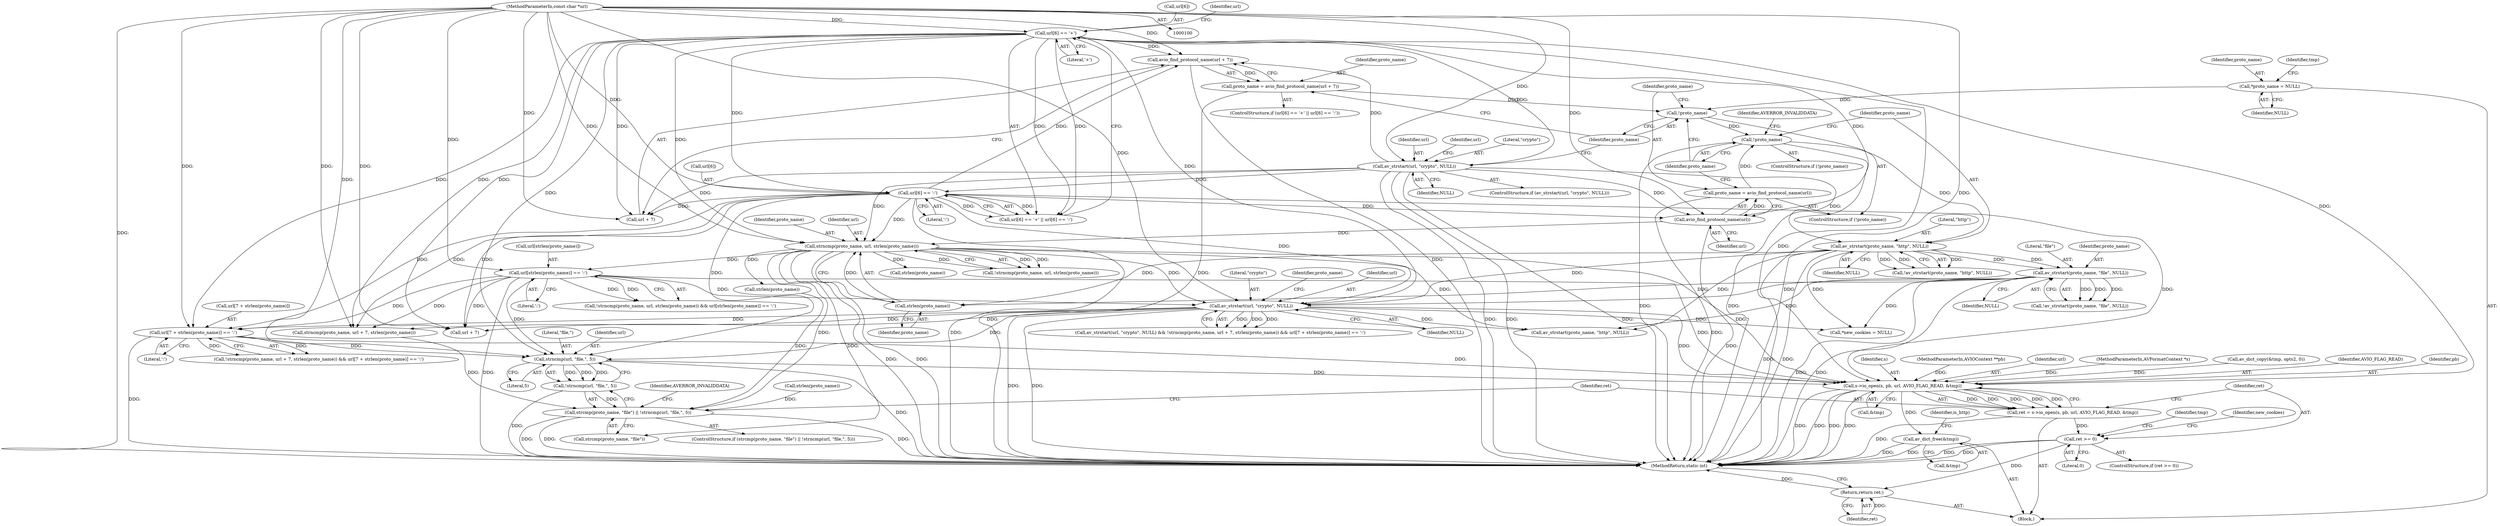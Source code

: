 digraph "0_FFmpeg_189ff4219644532bdfa7bab28dfedaee4d6d4021@pointer" {
"1000228" [label="(Call,strncmp(url, \"file,\", 5))"];
"1000141" [label="(Call,url[6] == '+')"];
"1000134" [label="(Call,av_strstart(url, \"crypto\", NULL))"];
"1000103" [label="(MethodParameterIn,const char *url)"];
"1000200" [label="(Call,av_strstart(url, \"crypto\", NULL))"];
"1000186" [label="(Call,strncmp(proto_name, url, strlen(proto_name)))"];
"1000189" [label="(Call,strlen(proto_name))"];
"1000177" [label="(Call,av_strstart(proto_name, \"file\", NULL))"];
"1000172" [label="(Call,av_strstart(proto_name, \"http\", NULL))"];
"1000165" [label="(Call,!proto_name)"];
"1000158" [label="(Call,!proto_name)"];
"1000151" [label="(Call,proto_name = avio_find_protocol_name(url + 7))"];
"1000153" [label="(Call,avio_find_protocol_name(url + 7))"];
"1000146" [label="(Call,url[6] == ':')"];
"1000119" [label="(Call,*proto_name = NULL)"];
"1000160" [label="(Call,proto_name = avio_find_protocol_name(url))"];
"1000162" [label="(Call,avio_find_protocol_name(url))"];
"1000191" [label="(Call,url[strlen(proto_name)] == ':')"];
"1000213" [label="(Call,url[7 + strlen(proto_name)] == ':')"];
"1000227" [label="(Call,!strncmp(url, \"file,\", 5))"];
"1000223" [label="(Call,strcmp(proto_name, \"file\") || !strncmp(url, \"file,\", 5))"];
"1000236" [label="(Call,s->io_open(s, pb, url, AVIO_FLAG_READ, &tmp))"];
"1000234" [label="(Call,ret = s->io_open(s, pb, url, AVIO_FLAG_READ, &tmp))"];
"1000244" [label="(Call,ret >= 0)"];
"1000300" [label="(Return,return ret;)"];
"1000288" [label="(Call,av_dict_free(&tmp))"];
"1000174" [label="(Literal,\"http\")"];
"1000235" [label="(Identifier,ret)"];
"1000146" [label="(Call,url[6] == ':')"];
"1000296" [label="(Call,av_strstart(proto_name, \"http\", NULL))"];
"1000234" [label="(Call,ret = s->io_open(s, pb, url, AVIO_FLAG_READ, &tmp))"];
"1000133" [label="(ControlStructure,if (av_strstart(url, \"crypto\", NULL)))"];
"1000213" [label="(Call,url[7 + strlen(proto_name)] == ':')"];
"1000173" [label="(Identifier,proto_name)"];
"1000243" [label="(ControlStructure,if (ret >= 0))"];
"1000237" [label="(Identifier,s)"];
"1000196" [label="(Literal,':')"];
"1000211" [label="(Call,strlen(proto_name))"];
"1000199" [label="(Call,av_strstart(url, \"crypto\", NULL) && !strncmp(proto_name, url + 7, strlen(proto_name)) && url[7 + strlen(proto_name)] == ':')"];
"1000171" [label="(Call,!av_strstart(proto_name, \"http\", NULL))"];
"1000227" [label="(Call,!strncmp(url, \"file,\", 5))"];
"1000143" [label="(Identifier,url)"];
"1000158" [label="(Call,!proto_name)"];
"1000220" [label="(Literal,':')"];
"1000236" [label="(Call,s->io_open(s, pb, url, AVIO_FLAG_READ, &tmp))"];
"1000140" [label="(Call,url[6] == '+' || url[6] == ':')"];
"1000102" [label="(MethodParameterIn,AVIOContext **pb)"];
"1000250" [label="(Identifier,new_cookies)"];
"1000151" [label="(Call,proto_name = avio_find_protocol_name(url + 7))"];
"1000218" [label="(Call,strlen(proto_name))"];
"1000208" [label="(Call,url + 7)"];
"1000125" [label="(Identifier,tmp)"];
"1000239" [label="(Identifier,url)"];
"1000301" [label="(Identifier,ret)"];
"1000206" [label="(Call,strncmp(proto_name, url + 7, strlen(proto_name)))"];
"1000190" [label="(Identifier,proto_name)"];
"1000179" [label="(Literal,\"file\")"];
"1000160" [label="(Call,proto_name = avio_find_protocol_name(url))"];
"1000244" [label="(Call,ret >= 0)"];
"1000120" [label="(Identifier,proto_name)"];
"1000191" [label="(Call,url[strlen(proto_name)] == ':')"];
"1000288" [label="(Call,av_dict_free(&tmp))"];
"1000136" [label="(Literal,\"crypto\")"];
"1000203" [label="(Identifier,NULL)"];
"1000101" [label="(MethodParameterIn,AVFormatContext *s)"];
"1000177" [label="(Call,av_strstart(proto_name, \"file\", NULL))"];
"1000180" [label="(Identifier,NULL)"];
"1000142" [label="(Call,url[6])"];
"1000153" [label="(Call,avio_find_protocol_name(url + 7))"];
"1000189" [label="(Call,strlen(proto_name))"];
"1000184" [label="(Call,!strncmp(proto_name, url, strlen(proto_name)) && url[strlen(proto_name)] == ':')"];
"1000230" [label="(Literal,\"file,\")"];
"1000163" [label="(Identifier,url)"];
"1000187" [label="(Identifier,proto_name)"];
"1000152" [label="(Identifier,proto_name)"];
"1000147" [label="(Call,url[6])"];
"1000141" [label="(Call,url[6] == '+')"];
"1000148" [label="(Identifier,url)"];
"1000229" [label="(Identifier,url)"];
"1000103" [label="(MethodParameterIn,const char *url)"];
"1000224" [label="(Call,strcmp(proto_name, \"file\"))"];
"1000223" [label="(Call,strcmp(proto_name, \"file\") || !strncmp(url, \"file,\", 5))"];
"1000128" [label="(Call,av_dict_copy(&tmp, opts2, 0))"];
"1000150" [label="(Literal,':')"];
"1000214" [label="(Call,url[7 + strlen(proto_name)])"];
"1000161" [label="(Identifier,proto_name)"];
"1000249" [label="(Call,*new_cookies = NULL)"];
"1000188" [label="(Identifier,url)"];
"1000240" [label="(Identifier,AVIO_FLAG_READ)"];
"1000165" [label="(Call,!proto_name)"];
"1000233" [label="(Identifier,AVERROR_INVALIDDATA)"];
"1000246" [label="(Literal,0)"];
"1000302" [label="(MethodReturn,static int)"];
"1000245" [label="(Identifier,ret)"];
"1000166" [label="(Identifier,proto_name)"];
"1000134" [label="(Call,av_strstart(url, \"crypto\", NULL))"];
"1000172" [label="(Call,av_strstart(proto_name, \"http\", NULL))"];
"1000202" [label="(Literal,\"crypto\")"];
"1000162" [label="(Call,avio_find_protocol_name(url))"];
"1000300" [label="(Return,return ret;)"];
"1000185" [label="(Call,!strncmp(proto_name, url, strlen(proto_name)))"];
"1000207" [label="(Identifier,proto_name)"];
"1000194" [label="(Call,strlen(proto_name))"];
"1000178" [label="(Identifier,proto_name)"];
"1000289" [label="(Call,&tmp)"];
"1000119" [label="(Call,*proto_name = NULL)"];
"1000231" [label="(Literal,5)"];
"1000175" [label="(Identifier,NULL)"];
"1000228" [label="(Call,strncmp(url, \"file,\", 5))"];
"1000204" [label="(Call,!strncmp(proto_name, url + 7, strlen(proto_name)) && url[7 + strlen(proto_name)] == ':')"];
"1000139" [label="(ControlStructure,if (url[6] == '+' || url[6] == ':'))"];
"1000186" [label="(Call,strncmp(proto_name, url, strlen(proto_name)))"];
"1000290" [label="(Identifier,tmp)"];
"1000192" [label="(Call,url[strlen(proto_name)])"];
"1000201" [label="(Identifier,url)"];
"1000176" [label="(Call,!av_strstart(proto_name, \"file\", NULL))"];
"1000137" [label="(Identifier,NULL)"];
"1000238" [label="(Identifier,pb)"];
"1000222" [label="(ControlStructure,if (strcmp(proto_name, \"file\") || !strncmp(url, \"file,\", 5)))"];
"1000157" [label="(ControlStructure,if (!proto_name))"];
"1000241" [label="(Call,&tmp)"];
"1000121" [label="(Identifier,NULL)"];
"1000159" [label="(Identifier,proto_name)"];
"1000154" [label="(Call,url + 7)"];
"1000292" [label="(Identifier,is_http)"];
"1000168" [label="(Identifier,AVERROR_INVALIDDATA)"];
"1000135" [label="(Identifier,url)"];
"1000107" [label="(Block,)"];
"1000164" [label="(ControlStructure,if (!proto_name))"];
"1000200" [label="(Call,av_strstart(url, \"crypto\", NULL))"];
"1000145" [label="(Literal,'+')"];
"1000228" -> "1000227"  [label="AST: "];
"1000228" -> "1000231"  [label="CFG: "];
"1000229" -> "1000228"  [label="AST: "];
"1000230" -> "1000228"  [label="AST: "];
"1000231" -> "1000228"  [label="AST: "];
"1000227" -> "1000228"  [label="CFG: "];
"1000228" -> "1000302"  [label="DDG: "];
"1000228" -> "1000227"  [label="DDG: "];
"1000228" -> "1000227"  [label="DDG: "];
"1000228" -> "1000227"  [label="DDG: "];
"1000141" -> "1000228"  [label="DDG: "];
"1000200" -> "1000228"  [label="DDG: "];
"1000213" -> "1000228"  [label="DDG: "];
"1000146" -> "1000228"  [label="DDG: "];
"1000191" -> "1000228"  [label="DDG: "];
"1000103" -> "1000228"  [label="DDG: "];
"1000228" -> "1000236"  [label="DDG: "];
"1000141" -> "1000140"  [label="AST: "];
"1000141" -> "1000145"  [label="CFG: "];
"1000142" -> "1000141"  [label="AST: "];
"1000145" -> "1000141"  [label="AST: "];
"1000148" -> "1000141"  [label="CFG: "];
"1000140" -> "1000141"  [label="CFG: "];
"1000141" -> "1000302"  [label="DDG: "];
"1000141" -> "1000140"  [label="DDG: "];
"1000141" -> "1000140"  [label="DDG: "];
"1000134" -> "1000141"  [label="DDG: "];
"1000103" -> "1000141"  [label="DDG: "];
"1000141" -> "1000146"  [label="DDG: "];
"1000141" -> "1000153"  [label="DDG: "];
"1000141" -> "1000154"  [label="DDG: "];
"1000141" -> "1000162"  [label="DDG: "];
"1000141" -> "1000186"  [label="DDG: "];
"1000141" -> "1000200"  [label="DDG: "];
"1000141" -> "1000206"  [label="DDG: "];
"1000141" -> "1000208"  [label="DDG: "];
"1000141" -> "1000213"  [label="DDG: "];
"1000141" -> "1000236"  [label="DDG: "];
"1000134" -> "1000133"  [label="AST: "];
"1000134" -> "1000137"  [label="CFG: "];
"1000135" -> "1000134"  [label="AST: "];
"1000136" -> "1000134"  [label="AST: "];
"1000137" -> "1000134"  [label="AST: "];
"1000143" -> "1000134"  [label="CFG: "];
"1000159" -> "1000134"  [label="CFG: "];
"1000134" -> "1000302"  [label="DDG: "];
"1000134" -> "1000302"  [label="DDG: "];
"1000134" -> "1000302"  [label="DDG: "];
"1000103" -> "1000134"  [label="DDG: "];
"1000134" -> "1000146"  [label="DDG: "];
"1000134" -> "1000153"  [label="DDG: "];
"1000134" -> "1000154"  [label="DDG: "];
"1000134" -> "1000162"  [label="DDG: "];
"1000134" -> "1000172"  [label="DDG: "];
"1000134" -> "1000186"  [label="DDG: "];
"1000103" -> "1000100"  [label="AST: "];
"1000103" -> "1000302"  [label="DDG: "];
"1000103" -> "1000146"  [label="DDG: "];
"1000103" -> "1000153"  [label="DDG: "];
"1000103" -> "1000154"  [label="DDG: "];
"1000103" -> "1000162"  [label="DDG: "];
"1000103" -> "1000186"  [label="DDG: "];
"1000103" -> "1000191"  [label="DDG: "];
"1000103" -> "1000200"  [label="DDG: "];
"1000103" -> "1000206"  [label="DDG: "];
"1000103" -> "1000208"  [label="DDG: "];
"1000103" -> "1000213"  [label="DDG: "];
"1000103" -> "1000236"  [label="DDG: "];
"1000200" -> "1000199"  [label="AST: "];
"1000200" -> "1000203"  [label="CFG: "];
"1000201" -> "1000200"  [label="AST: "];
"1000202" -> "1000200"  [label="AST: "];
"1000203" -> "1000200"  [label="AST: "];
"1000207" -> "1000200"  [label="CFG: "];
"1000199" -> "1000200"  [label="CFG: "];
"1000200" -> "1000302"  [label="DDG: "];
"1000200" -> "1000302"  [label="DDG: "];
"1000200" -> "1000199"  [label="DDG: "];
"1000200" -> "1000199"  [label="DDG: "];
"1000200" -> "1000199"  [label="DDG: "];
"1000186" -> "1000200"  [label="DDG: "];
"1000146" -> "1000200"  [label="DDG: "];
"1000191" -> "1000200"  [label="DDG: "];
"1000177" -> "1000200"  [label="DDG: "];
"1000172" -> "1000200"  [label="DDG: "];
"1000200" -> "1000206"  [label="DDG: "];
"1000200" -> "1000208"  [label="DDG: "];
"1000200" -> "1000213"  [label="DDG: "];
"1000200" -> "1000236"  [label="DDG: "];
"1000200" -> "1000249"  [label="DDG: "];
"1000200" -> "1000296"  [label="DDG: "];
"1000186" -> "1000185"  [label="AST: "];
"1000186" -> "1000189"  [label="CFG: "];
"1000187" -> "1000186"  [label="AST: "];
"1000188" -> "1000186"  [label="AST: "];
"1000189" -> "1000186"  [label="AST: "];
"1000185" -> "1000186"  [label="CFG: "];
"1000186" -> "1000302"  [label="DDG: "];
"1000186" -> "1000302"  [label="DDG: "];
"1000186" -> "1000185"  [label="DDG: "];
"1000186" -> "1000185"  [label="DDG: "];
"1000186" -> "1000185"  [label="DDG: "];
"1000189" -> "1000186"  [label="DDG: "];
"1000162" -> "1000186"  [label="DDG: "];
"1000146" -> "1000186"  [label="DDG: "];
"1000186" -> "1000191"  [label="DDG: "];
"1000186" -> "1000194"  [label="DDG: "];
"1000186" -> "1000211"  [label="DDG: "];
"1000186" -> "1000223"  [label="DDG: "];
"1000186" -> "1000224"  [label="DDG: "];
"1000186" -> "1000236"  [label="DDG: "];
"1000186" -> "1000296"  [label="DDG: "];
"1000189" -> "1000190"  [label="CFG: "];
"1000190" -> "1000189"  [label="AST: "];
"1000177" -> "1000189"  [label="DDG: "];
"1000172" -> "1000189"  [label="DDG: "];
"1000177" -> "1000176"  [label="AST: "];
"1000177" -> "1000180"  [label="CFG: "];
"1000178" -> "1000177"  [label="AST: "];
"1000179" -> "1000177"  [label="AST: "];
"1000180" -> "1000177"  [label="AST: "];
"1000176" -> "1000177"  [label="CFG: "];
"1000177" -> "1000302"  [label="DDG: "];
"1000177" -> "1000302"  [label="DDG: "];
"1000177" -> "1000176"  [label="DDG: "];
"1000177" -> "1000176"  [label="DDG: "];
"1000177" -> "1000176"  [label="DDG: "];
"1000172" -> "1000177"  [label="DDG: "];
"1000172" -> "1000177"  [label="DDG: "];
"1000177" -> "1000249"  [label="DDG: "];
"1000177" -> "1000296"  [label="DDG: "];
"1000172" -> "1000171"  [label="AST: "];
"1000172" -> "1000175"  [label="CFG: "];
"1000173" -> "1000172"  [label="AST: "];
"1000174" -> "1000172"  [label="AST: "];
"1000175" -> "1000172"  [label="AST: "];
"1000171" -> "1000172"  [label="CFG: "];
"1000172" -> "1000302"  [label="DDG: "];
"1000172" -> "1000302"  [label="DDG: "];
"1000172" -> "1000171"  [label="DDG: "];
"1000172" -> "1000171"  [label="DDG: "];
"1000172" -> "1000171"  [label="DDG: "];
"1000165" -> "1000172"  [label="DDG: "];
"1000172" -> "1000249"  [label="DDG: "];
"1000172" -> "1000296"  [label="DDG: "];
"1000165" -> "1000164"  [label="AST: "];
"1000165" -> "1000166"  [label="CFG: "];
"1000166" -> "1000165"  [label="AST: "];
"1000168" -> "1000165"  [label="CFG: "];
"1000173" -> "1000165"  [label="CFG: "];
"1000165" -> "1000302"  [label="DDG: "];
"1000165" -> "1000302"  [label="DDG: "];
"1000158" -> "1000165"  [label="DDG: "];
"1000160" -> "1000165"  [label="DDG: "];
"1000158" -> "1000157"  [label="AST: "];
"1000158" -> "1000159"  [label="CFG: "];
"1000159" -> "1000158"  [label="AST: "];
"1000161" -> "1000158"  [label="CFG: "];
"1000166" -> "1000158"  [label="CFG: "];
"1000151" -> "1000158"  [label="DDG: "];
"1000119" -> "1000158"  [label="DDG: "];
"1000151" -> "1000139"  [label="AST: "];
"1000151" -> "1000153"  [label="CFG: "];
"1000152" -> "1000151"  [label="AST: "];
"1000153" -> "1000151"  [label="AST: "];
"1000159" -> "1000151"  [label="CFG: "];
"1000151" -> "1000302"  [label="DDG: "];
"1000153" -> "1000151"  [label="DDG: "];
"1000153" -> "1000154"  [label="CFG: "];
"1000154" -> "1000153"  [label="AST: "];
"1000153" -> "1000302"  [label="DDG: "];
"1000146" -> "1000153"  [label="DDG: "];
"1000146" -> "1000140"  [label="AST: "];
"1000146" -> "1000150"  [label="CFG: "];
"1000147" -> "1000146"  [label="AST: "];
"1000150" -> "1000146"  [label="AST: "];
"1000140" -> "1000146"  [label="CFG: "];
"1000146" -> "1000302"  [label="DDG: "];
"1000146" -> "1000140"  [label="DDG: "];
"1000146" -> "1000140"  [label="DDG: "];
"1000146" -> "1000154"  [label="DDG: "];
"1000146" -> "1000162"  [label="DDG: "];
"1000146" -> "1000206"  [label="DDG: "];
"1000146" -> "1000208"  [label="DDG: "];
"1000146" -> "1000213"  [label="DDG: "];
"1000146" -> "1000236"  [label="DDG: "];
"1000119" -> "1000107"  [label="AST: "];
"1000119" -> "1000121"  [label="CFG: "];
"1000120" -> "1000119"  [label="AST: "];
"1000121" -> "1000119"  [label="AST: "];
"1000125" -> "1000119"  [label="CFG: "];
"1000160" -> "1000157"  [label="AST: "];
"1000160" -> "1000162"  [label="CFG: "];
"1000161" -> "1000160"  [label="AST: "];
"1000162" -> "1000160"  [label="AST: "];
"1000166" -> "1000160"  [label="CFG: "];
"1000160" -> "1000302"  [label="DDG: "];
"1000162" -> "1000160"  [label="DDG: "];
"1000162" -> "1000163"  [label="CFG: "];
"1000163" -> "1000162"  [label="AST: "];
"1000162" -> "1000302"  [label="DDG: "];
"1000191" -> "1000184"  [label="AST: "];
"1000191" -> "1000196"  [label="CFG: "];
"1000192" -> "1000191"  [label="AST: "];
"1000196" -> "1000191"  [label="AST: "];
"1000184" -> "1000191"  [label="CFG: "];
"1000191" -> "1000302"  [label="DDG: "];
"1000191" -> "1000184"  [label="DDG: "];
"1000191" -> "1000184"  [label="DDG: "];
"1000191" -> "1000206"  [label="DDG: "];
"1000191" -> "1000208"  [label="DDG: "];
"1000191" -> "1000213"  [label="DDG: "];
"1000191" -> "1000236"  [label="DDG: "];
"1000213" -> "1000204"  [label="AST: "];
"1000213" -> "1000220"  [label="CFG: "];
"1000214" -> "1000213"  [label="AST: "];
"1000220" -> "1000213"  [label="AST: "];
"1000204" -> "1000213"  [label="CFG: "];
"1000213" -> "1000302"  [label="DDG: "];
"1000213" -> "1000204"  [label="DDG: "];
"1000213" -> "1000204"  [label="DDG: "];
"1000213" -> "1000236"  [label="DDG: "];
"1000227" -> "1000223"  [label="AST: "];
"1000223" -> "1000227"  [label="CFG: "];
"1000227" -> "1000302"  [label="DDG: "];
"1000227" -> "1000223"  [label="DDG: "];
"1000223" -> "1000222"  [label="AST: "];
"1000223" -> "1000224"  [label="CFG: "];
"1000224" -> "1000223"  [label="AST: "];
"1000233" -> "1000223"  [label="CFG: "];
"1000235" -> "1000223"  [label="CFG: "];
"1000223" -> "1000302"  [label="DDG: "];
"1000223" -> "1000302"  [label="DDG: "];
"1000223" -> "1000302"  [label="DDG: "];
"1000218" -> "1000223"  [label="DDG: "];
"1000194" -> "1000223"  [label="DDG: "];
"1000206" -> "1000223"  [label="DDG: "];
"1000236" -> "1000234"  [label="AST: "];
"1000236" -> "1000241"  [label="CFG: "];
"1000237" -> "1000236"  [label="AST: "];
"1000238" -> "1000236"  [label="AST: "];
"1000239" -> "1000236"  [label="AST: "];
"1000240" -> "1000236"  [label="AST: "];
"1000241" -> "1000236"  [label="AST: "];
"1000234" -> "1000236"  [label="CFG: "];
"1000236" -> "1000302"  [label="DDG: "];
"1000236" -> "1000302"  [label="DDG: "];
"1000236" -> "1000302"  [label="DDG: "];
"1000236" -> "1000302"  [label="DDG: "];
"1000236" -> "1000234"  [label="DDG: "];
"1000236" -> "1000234"  [label="DDG: "];
"1000236" -> "1000234"  [label="DDG: "];
"1000236" -> "1000234"  [label="DDG: "];
"1000236" -> "1000234"  [label="DDG: "];
"1000101" -> "1000236"  [label="DDG: "];
"1000102" -> "1000236"  [label="DDG: "];
"1000128" -> "1000236"  [label="DDG: "];
"1000236" -> "1000288"  [label="DDG: "];
"1000234" -> "1000107"  [label="AST: "];
"1000235" -> "1000234"  [label="AST: "];
"1000245" -> "1000234"  [label="CFG: "];
"1000234" -> "1000302"  [label="DDG: "];
"1000234" -> "1000244"  [label="DDG: "];
"1000244" -> "1000243"  [label="AST: "];
"1000244" -> "1000246"  [label="CFG: "];
"1000245" -> "1000244"  [label="AST: "];
"1000246" -> "1000244"  [label="AST: "];
"1000250" -> "1000244"  [label="CFG: "];
"1000290" -> "1000244"  [label="CFG: "];
"1000244" -> "1000302"  [label="DDG: "];
"1000244" -> "1000302"  [label="DDG: "];
"1000244" -> "1000300"  [label="DDG: "];
"1000300" -> "1000107"  [label="AST: "];
"1000300" -> "1000301"  [label="CFG: "];
"1000301" -> "1000300"  [label="AST: "];
"1000302" -> "1000300"  [label="CFG: "];
"1000300" -> "1000302"  [label="DDG: "];
"1000301" -> "1000300"  [label="DDG: "];
"1000288" -> "1000107"  [label="AST: "];
"1000288" -> "1000289"  [label="CFG: "];
"1000289" -> "1000288"  [label="AST: "];
"1000292" -> "1000288"  [label="CFG: "];
"1000288" -> "1000302"  [label="DDG: "];
"1000288" -> "1000302"  [label="DDG: "];
}
